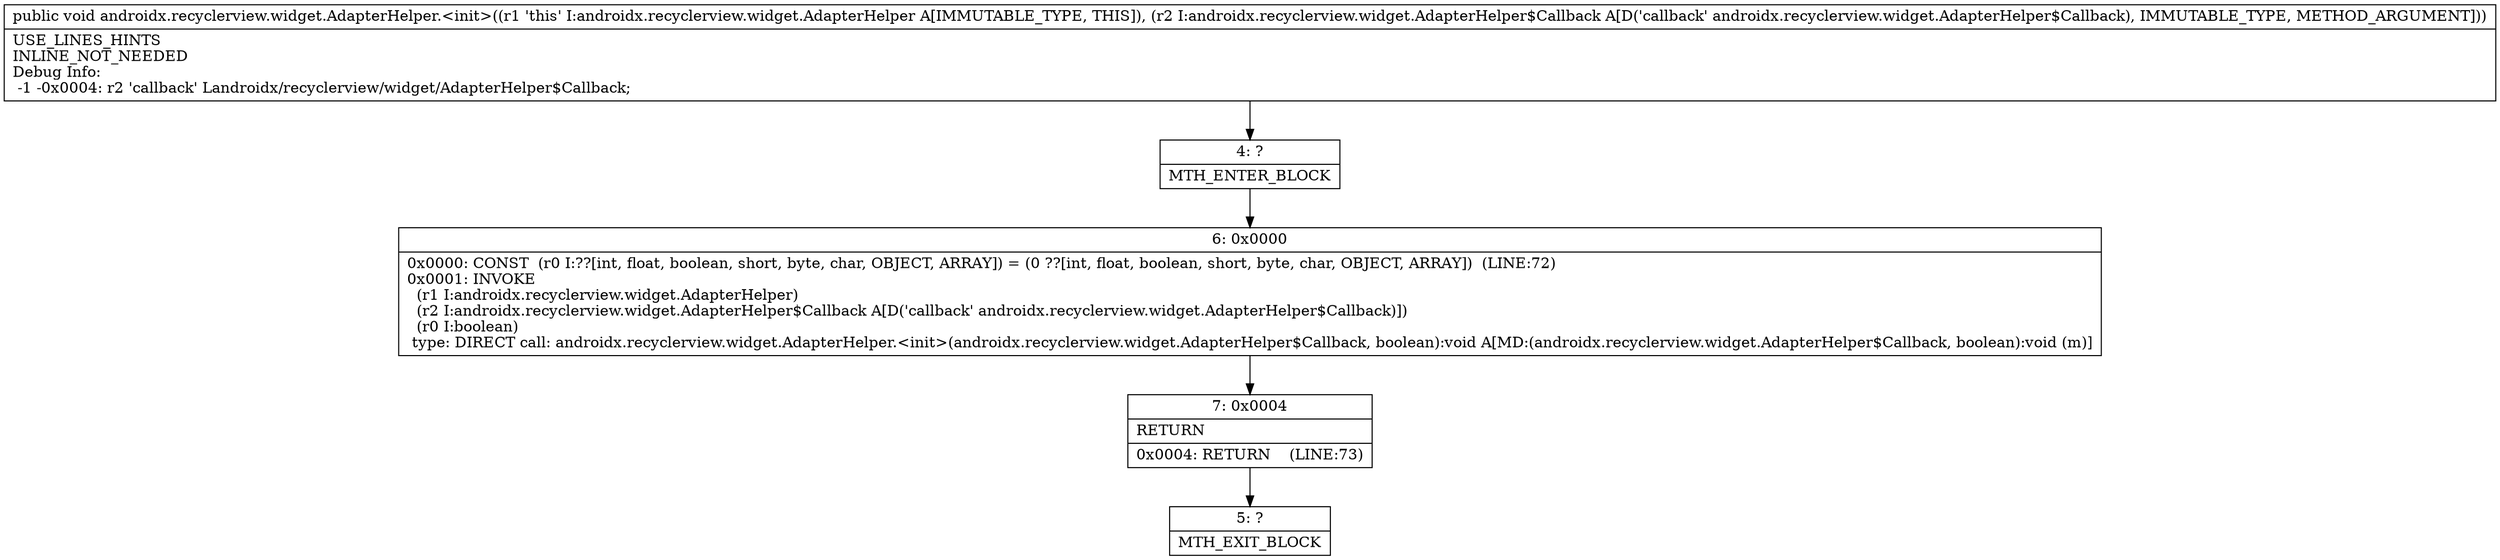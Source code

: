 digraph "CFG forandroidx.recyclerview.widget.AdapterHelper.\<init\>(Landroidx\/recyclerview\/widget\/AdapterHelper$Callback;)V" {
Node_4 [shape=record,label="{4\:\ ?|MTH_ENTER_BLOCK\l}"];
Node_6 [shape=record,label="{6\:\ 0x0000|0x0000: CONST  (r0 I:??[int, float, boolean, short, byte, char, OBJECT, ARRAY]) = (0 ??[int, float, boolean, short, byte, char, OBJECT, ARRAY])  (LINE:72)\l0x0001: INVOKE  \l  (r1 I:androidx.recyclerview.widget.AdapterHelper)\l  (r2 I:androidx.recyclerview.widget.AdapterHelper$Callback A[D('callback' androidx.recyclerview.widget.AdapterHelper$Callback)])\l  (r0 I:boolean)\l type: DIRECT call: androidx.recyclerview.widget.AdapterHelper.\<init\>(androidx.recyclerview.widget.AdapterHelper$Callback, boolean):void A[MD:(androidx.recyclerview.widget.AdapterHelper$Callback, boolean):void (m)]\l}"];
Node_7 [shape=record,label="{7\:\ 0x0004|RETURN\l|0x0004: RETURN    (LINE:73)\l}"];
Node_5 [shape=record,label="{5\:\ ?|MTH_EXIT_BLOCK\l}"];
MethodNode[shape=record,label="{public void androidx.recyclerview.widget.AdapterHelper.\<init\>((r1 'this' I:androidx.recyclerview.widget.AdapterHelper A[IMMUTABLE_TYPE, THIS]), (r2 I:androidx.recyclerview.widget.AdapterHelper$Callback A[D('callback' androidx.recyclerview.widget.AdapterHelper$Callback), IMMUTABLE_TYPE, METHOD_ARGUMENT]))  | USE_LINES_HINTS\lINLINE_NOT_NEEDED\lDebug Info:\l  \-1 \-0x0004: r2 'callback' Landroidx\/recyclerview\/widget\/AdapterHelper$Callback;\l}"];
MethodNode -> Node_4;Node_4 -> Node_6;
Node_6 -> Node_7;
Node_7 -> Node_5;
}

